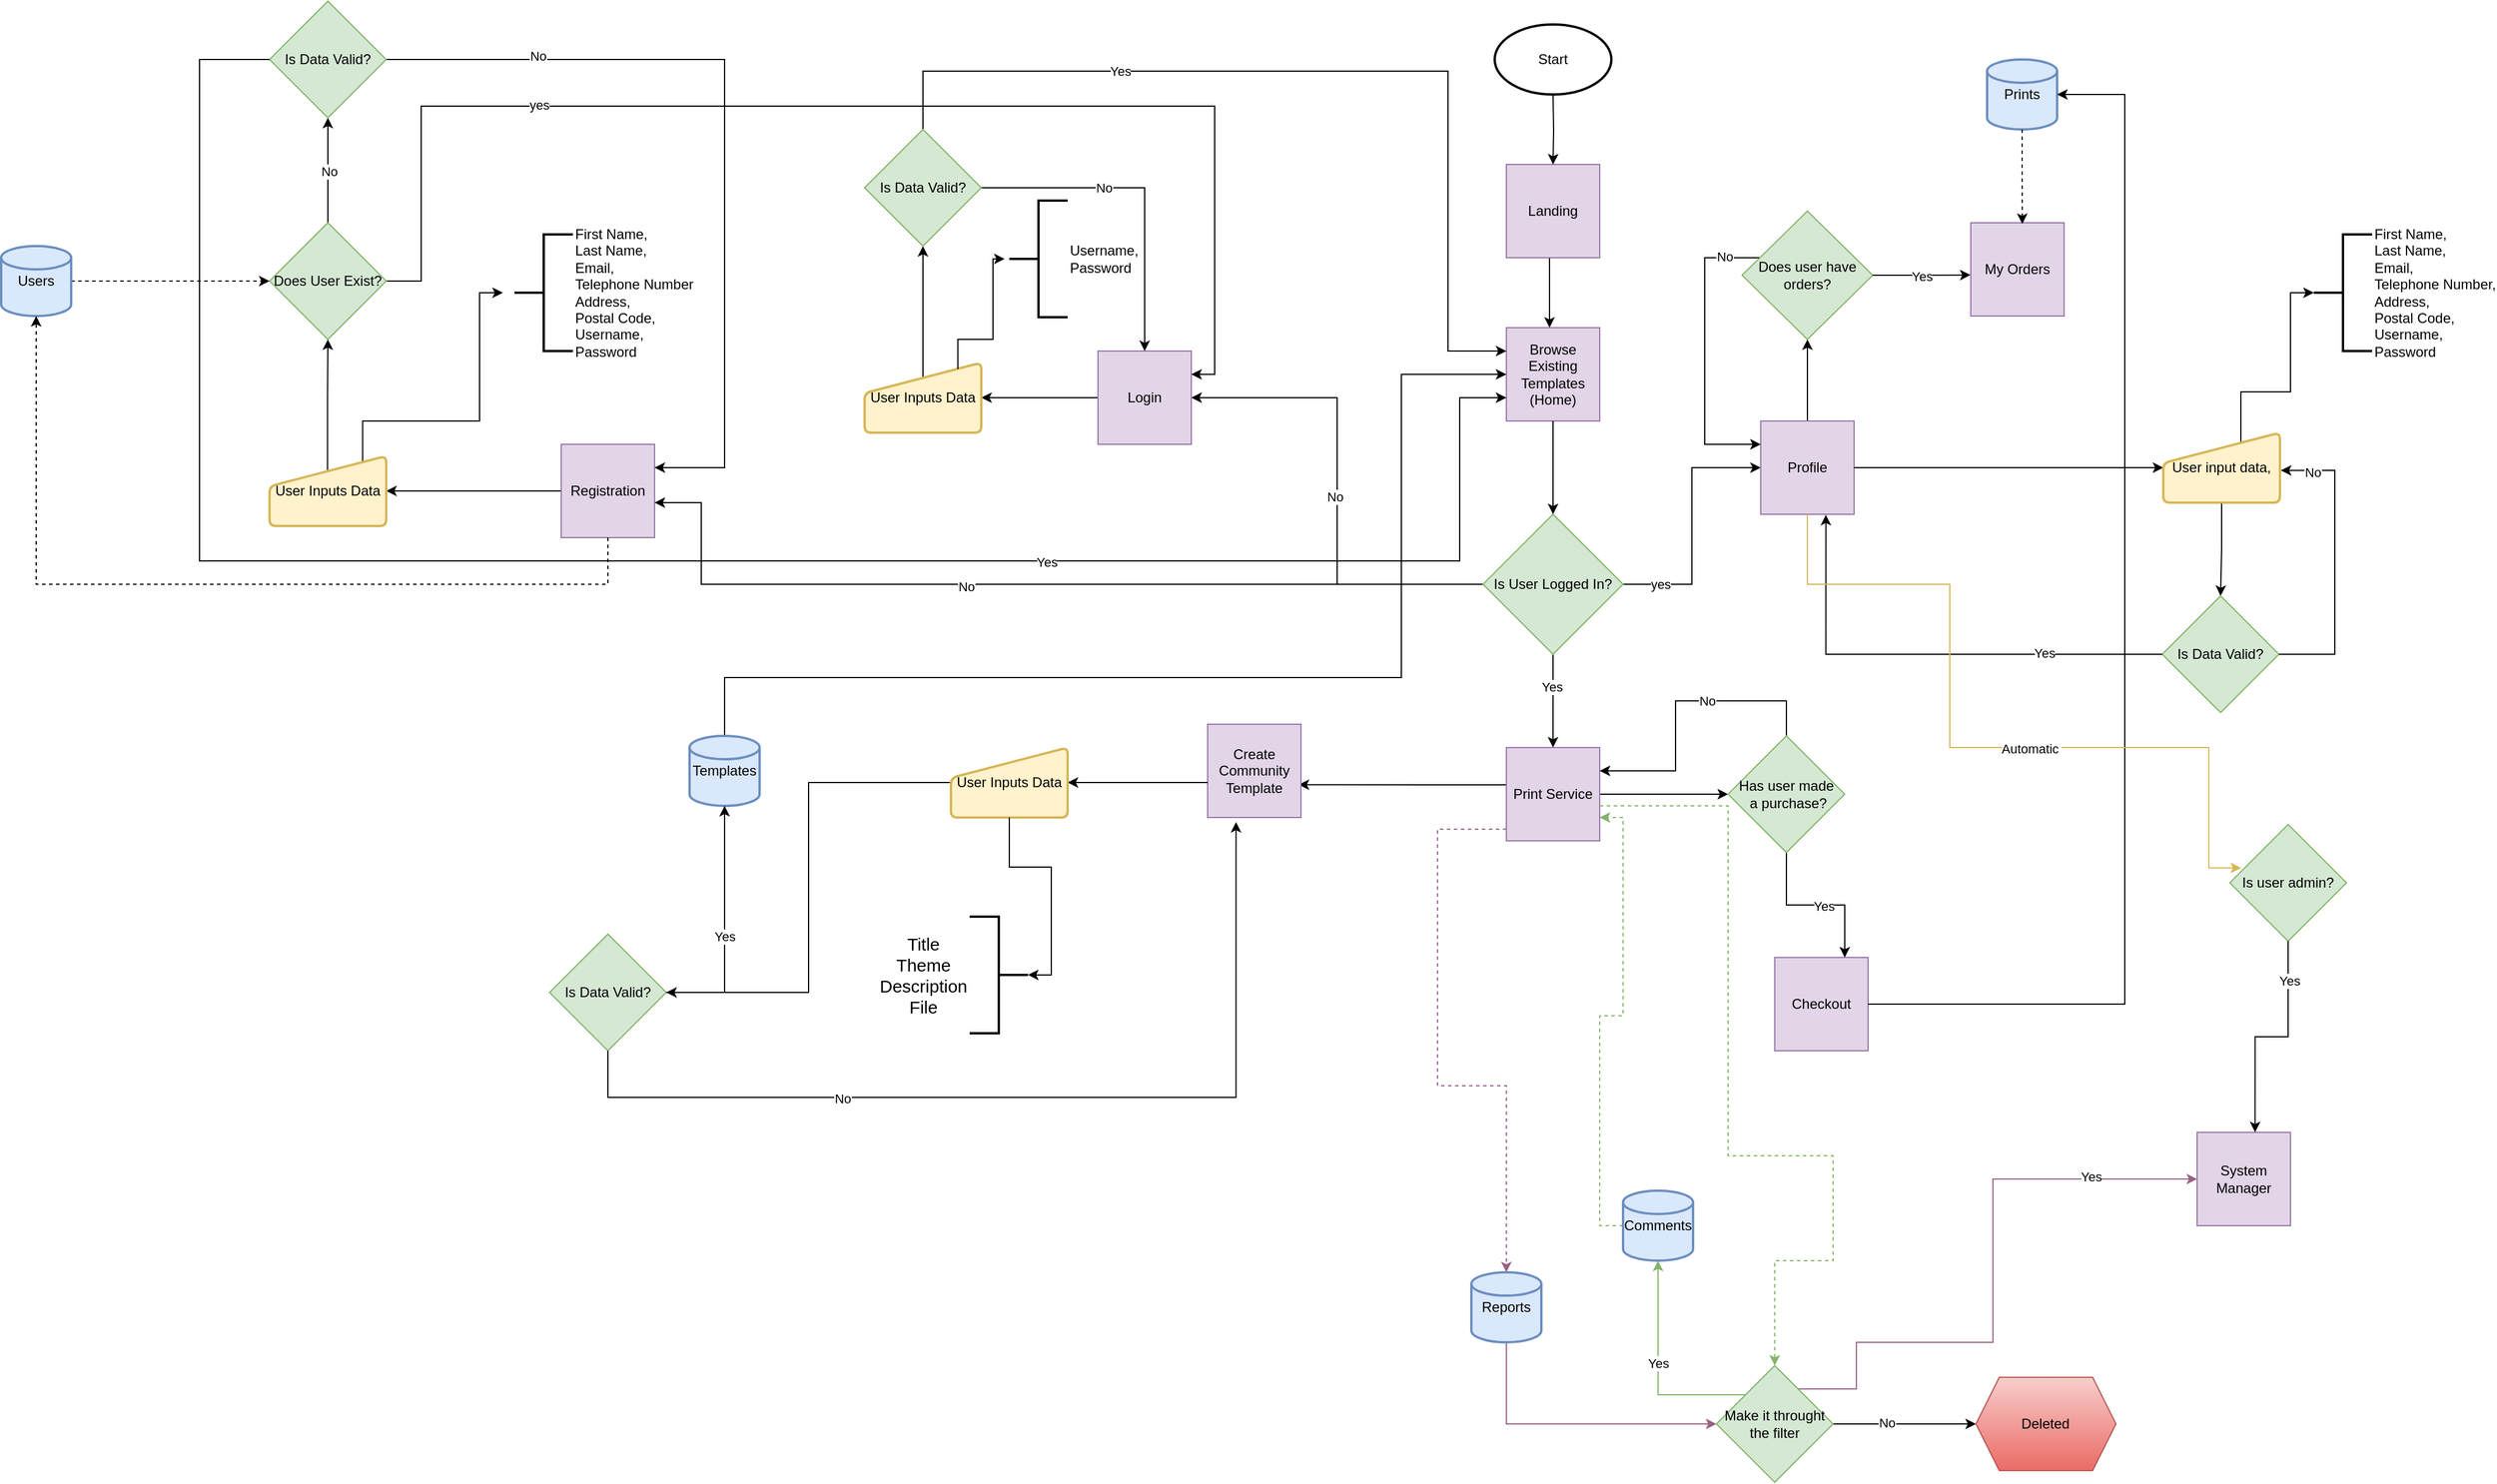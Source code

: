 <mxfile version="22.1.5" type="device">
  <diagram id="C5RBs43oDa-KdzZeNtuy" name="Page-1">
    <mxGraphModel dx="3267" dy="3691" grid="1" gridSize="10" guides="1" tooltips="1" connect="1" arrows="1" fold="1" page="1" pageScale="1" pageWidth="827" pageHeight="1169" math="0" shadow="0">
      <root>
        <mxCell id="WIyWlLk6GJQsqaUBKTNV-0" />
        <mxCell id="WIyWlLk6GJQsqaUBKTNV-1" parent="WIyWlLk6GJQsqaUBKTNV-0" />
        <mxCell id="k9ecfntfly3kaGO9GItZ-10" value="" style="endArrow=classic;html=1;rounded=0;" parent="WIyWlLk6GJQsqaUBKTNV-1" edge="1">
          <mxGeometry width="50" height="50" relative="1" as="geometry">
            <mxPoint x="667" y="-1440" as="sourcePoint" />
            <mxPoint x="667" y="-1380" as="targetPoint" />
          </mxGeometry>
        </mxCell>
        <mxCell id="LVA1VL4anGFoCZ9Vgksi-9" style="edgeStyle=orthogonalEdgeStyle;rounded=0;orthogonalLoop=1;jettySize=auto;html=1;entryX=1;entryY=0.5;entryDx=0;entryDy=0;" parent="WIyWlLk6GJQsqaUBKTNV-1" source="LVA1VL4anGFoCZ9Vgksi-0" target="LVA1VL4anGFoCZ9Vgksi-8" edge="1">
          <mxGeometry relative="1" as="geometry" />
        </mxCell>
        <mxCell id="LVA1VL4anGFoCZ9Vgksi-10" value="No" style="edgeLabel;html=1;align=center;verticalAlign=middle;resizable=0;points=[];" parent="LVA1VL4anGFoCZ9Vgksi-9" vertex="1" connectable="0">
          <mxGeometry x="-0.021" y="2" relative="1" as="geometry">
            <mxPoint as="offset" />
          </mxGeometry>
        </mxCell>
        <mxCell id="LVA1VL4anGFoCZ9Vgksi-19" style="edgeStyle=orthogonalEdgeStyle;rounded=0;orthogonalLoop=1;jettySize=auto;html=1;entryX=0.5;entryY=0;entryDx=0;entryDy=0;" parent="WIyWlLk6GJQsqaUBKTNV-1" source="LVA1VL4anGFoCZ9Vgksi-0" target="LVA1VL4anGFoCZ9Vgksi-18" edge="1">
          <mxGeometry relative="1" as="geometry" />
        </mxCell>
        <mxCell id="LVA1VL4anGFoCZ9Vgksi-20" value="Yes" style="edgeLabel;html=1;align=center;verticalAlign=middle;resizable=0;points=[];" parent="LVA1VL4anGFoCZ9Vgksi-19" vertex="1" connectable="0">
          <mxGeometry x="-0.299" y="-1" relative="1" as="geometry">
            <mxPoint as="offset" />
          </mxGeometry>
        </mxCell>
        <mxCell id="LVA1VL4anGFoCZ9Vgksi-58" style="edgeStyle=orthogonalEdgeStyle;rounded=0;orthogonalLoop=1;jettySize=auto;html=1;entryX=0;entryY=0.5;entryDx=0;entryDy=0;" parent="WIyWlLk6GJQsqaUBKTNV-1" source="LVA1VL4anGFoCZ9Vgksi-0" target="LVA1VL4anGFoCZ9Vgksi-26" edge="1">
          <mxGeometry relative="1" as="geometry" />
        </mxCell>
        <mxCell id="LVA1VL4anGFoCZ9Vgksi-59" value="yes" style="edgeLabel;html=1;align=center;verticalAlign=middle;resizable=0;points=[];" parent="LVA1VL4anGFoCZ9Vgksi-58" vertex="1" connectable="0">
          <mxGeometry x="-0.708" relative="1" as="geometry">
            <mxPoint as="offset" />
          </mxGeometry>
        </mxCell>
        <mxCell id="LVA1VL4anGFoCZ9Vgksi-0" value="Is User Logged In?" style="rhombus;whiteSpace=wrap;html=1;fillColor=#d5e8d4;strokeColor=#82b366;" parent="WIyWlLk6GJQsqaUBKTNV-1" vertex="1">
          <mxGeometry x="610" y="-1220" width="120" height="120" as="geometry" />
        </mxCell>
        <mxCell id="LVA1VL4anGFoCZ9Vgksi-1" value="Landing" style="whiteSpace=wrap;html=1;aspect=fixed;fillColor=#e1d5e7;strokeColor=#9673a6;" parent="WIyWlLk6GJQsqaUBKTNV-1" vertex="1">
          <mxGeometry x="630" y="-1520" width="80" height="80" as="geometry" />
        </mxCell>
        <mxCell id="LVA1VL4anGFoCZ9Vgksi-3" value="Browse Existing Templates&lt;br&gt;(Home)" style="whiteSpace=wrap;html=1;aspect=fixed;fillColor=#e1d5e7;strokeColor=#9673a6;" parent="WIyWlLk6GJQsqaUBKTNV-1" vertex="1">
          <mxGeometry x="630" y="-1380" width="80" height="80" as="geometry" />
        </mxCell>
        <mxCell id="LVA1VL4anGFoCZ9Vgksi-6" style="edgeStyle=orthogonalEdgeStyle;rounded=0;orthogonalLoop=1;jettySize=auto;html=1;entryX=0.5;entryY=0;entryDx=0;entryDy=0;" parent="WIyWlLk6GJQsqaUBKTNV-1" target="LVA1VL4anGFoCZ9Vgksi-1" edge="1">
          <mxGeometry relative="1" as="geometry">
            <mxPoint x="670" y="-1580.0" as="sourcePoint" />
          </mxGeometry>
        </mxCell>
        <mxCell id="LVA1VL4anGFoCZ9Vgksi-7" style="edgeStyle=orthogonalEdgeStyle;rounded=0;orthogonalLoop=1;jettySize=auto;html=1;entryX=0.5;entryY=0;entryDx=0;entryDy=0;" parent="WIyWlLk6GJQsqaUBKTNV-1" source="LVA1VL4anGFoCZ9Vgksi-3" target="LVA1VL4anGFoCZ9Vgksi-0" edge="1">
          <mxGeometry relative="1" as="geometry" />
        </mxCell>
        <mxCell id="LVA1VL4anGFoCZ9Vgksi-12" style="edgeStyle=orthogonalEdgeStyle;rounded=0;orthogonalLoop=1;jettySize=auto;html=1;entryX=1;entryY=0.5;entryDx=0;entryDy=0;" parent="WIyWlLk6GJQsqaUBKTNV-1" source="LVA1VL4anGFoCZ9Vgksi-8" target="LVA1VL4anGFoCZ9Vgksi-11" edge="1">
          <mxGeometry relative="1" as="geometry" />
        </mxCell>
        <mxCell id="LVA1VL4anGFoCZ9Vgksi-8" value="Login" style="whiteSpace=wrap;html=1;aspect=fixed;fillColor=#e1d5e7;strokeColor=#9673a6;" parent="WIyWlLk6GJQsqaUBKTNV-1" vertex="1">
          <mxGeometry x="280" y="-1360" width="80" height="80" as="geometry" />
        </mxCell>
        <mxCell id="LVA1VL4anGFoCZ9Vgksi-15" style="edgeStyle=orthogonalEdgeStyle;rounded=0;orthogonalLoop=1;jettySize=auto;html=1;entryX=0.5;entryY=1;entryDx=0;entryDy=0;exitX=0.5;exitY=0.211;exitDx=0;exitDy=0;exitPerimeter=0;" parent="WIyWlLk6GJQsqaUBKTNV-1" source="LVA1VL4anGFoCZ9Vgksi-11" target="LVA1VL4anGFoCZ9Vgksi-13" edge="1">
          <mxGeometry relative="1" as="geometry" />
        </mxCell>
        <mxCell id="LVA1VL4anGFoCZ9Vgksi-11" value="User Inputs Data" style="html=1;strokeWidth=2;shape=manualInput;whiteSpace=wrap;rounded=1;size=26;arcSize=11;fillColor=#fff2cc;strokeColor=#d6b656;" parent="WIyWlLk6GJQsqaUBKTNV-1" vertex="1">
          <mxGeometry x="80" y="-1350" width="100" height="60" as="geometry" />
        </mxCell>
        <mxCell id="LVA1VL4anGFoCZ9Vgksi-16" style="edgeStyle=orthogonalEdgeStyle;rounded=0;orthogonalLoop=1;jettySize=auto;html=1;entryX=0.5;entryY=0;entryDx=0;entryDy=0;" parent="WIyWlLk6GJQsqaUBKTNV-1" source="LVA1VL4anGFoCZ9Vgksi-13" target="LVA1VL4anGFoCZ9Vgksi-8" edge="1">
          <mxGeometry relative="1" as="geometry" />
        </mxCell>
        <mxCell id="LVA1VL4anGFoCZ9Vgksi-17" value="No" style="edgeLabel;html=1;align=center;verticalAlign=middle;resizable=0;points=[];" parent="LVA1VL4anGFoCZ9Vgksi-16" vertex="1" connectable="0">
          <mxGeometry x="-0.25" relative="1" as="geometry">
            <mxPoint as="offset" />
          </mxGeometry>
        </mxCell>
        <mxCell id="LVA1VL4anGFoCZ9Vgksi-33" style="edgeStyle=orthogonalEdgeStyle;rounded=0;orthogonalLoop=1;jettySize=auto;html=1;entryX=0;entryY=0.25;entryDx=0;entryDy=0;" parent="WIyWlLk6GJQsqaUBKTNV-1" source="LVA1VL4anGFoCZ9Vgksi-13" target="LVA1VL4anGFoCZ9Vgksi-3" edge="1">
          <mxGeometry relative="1" as="geometry">
            <mxPoint x="580" y="-1030" as="targetPoint" />
            <Array as="points">
              <mxPoint x="130" y="-1600" />
              <mxPoint x="580" y="-1600" />
              <mxPoint x="580" y="-1360" />
            </Array>
          </mxGeometry>
        </mxCell>
        <mxCell id="LVA1VL4anGFoCZ9Vgksi-35" value="Yes" style="edgeLabel;html=1;align=center;verticalAlign=middle;resizable=0;points=[];" parent="LVA1VL4anGFoCZ9Vgksi-33" vertex="1" connectable="0">
          <mxGeometry x="-0.445" relative="1" as="geometry">
            <mxPoint as="offset" />
          </mxGeometry>
        </mxCell>
        <mxCell id="LVA1VL4anGFoCZ9Vgksi-13" value="Is Data Valid?" style="rhombus;whiteSpace=wrap;html=1;fillColor=#d5e8d4;strokeColor=#82b366;" parent="WIyWlLk6GJQsqaUBKTNV-1" vertex="1">
          <mxGeometry x="80" y="-1550" width="100" height="100" as="geometry" />
        </mxCell>
        <mxCell id="LVA1VL4anGFoCZ9Vgksi-22" style="edgeStyle=orthogonalEdgeStyle;rounded=0;orthogonalLoop=1;jettySize=auto;html=1;entryX=0.975;entryY=0.648;entryDx=0;entryDy=0;entryPerimeter=0;" parent="WIyWlLk6GJQsqaUBKTNV-1" source="LVA1VL4anGFoCZ9Vgksi-18" target="LVA1VL4anGFoCZ9Vgksi-21" edge="1">
          <mxGeometry relative="1" as="geometry">
            <Array as="points">
              <mxPoint x="560" y="-988" />
              <mxPoint x="560" y="-988" />
            </Array>
          </mxGeometry>
        </mxCell>
        <mxCell id="LVA1VL4anGFoCZ9Vgksi-80" style="edgeStyle=orthogonalEdgeStyle;rounded=0;orthogonalLoop=1;jettySize=auto;html=1;entryX=0;entryY=0.5;entryDx=0;entryDy=0;" parent="WIyWlLk6GJQsqaUBKTNV-1" source="LVA1VL4anGFoCZ9Vgksi-18" target="LVA1VL4anGFoCZ9Vgksi-79" edge="1">
          <mxGeometry relative="1" as="geometry" />
        </mxCell>
        <mxCell id="LVA1VL4anGFoCZ9Vgksi-99" style="edgeStyle=orthogonalEdgeStyle;orthogonalLoop=1;jettySize=auto;html=1;rounded=0;dashed=1;entryX=0.5;entryY=0;entryDx=0;entryDy=0;entryPerimeter=0;fillColor=#e6d0de;gradientColor=#d5739d;strokeColor=#996185;" parent="WIyWlLk6GJQsqaUBKTNV-1" source="LVA1VL4anGFoCZ9Vgksi-18" edge="1" target="LVA1VL4anGFoCZ9Vgksi-100">
          <mxGeometry relative="1" as="geometry">
            <mxPoint x="740" y="-460" as="targetPoint" />
            <Array as="points">
              <mxPoint x="571" y="-950" />
              <mxPoint x="571" y="-730" />
              <mxPoint x="630" y="-730" />
            </Array>
          </mxGeometry>
        </mxCell>
        <mxCell id="LVA1VL4anGFoCZ9Vgksi-18" value="Print Service" style="whiteSpace=wrap;html=1;aspect=fixed;fillColor=#e1d5e7;strokeColor=#9673a6;" parent="WIyWlLk6GJQsqaUBKTNV-1" vertex="1">
          <mxGeometry x="630" y="-1020" width="80" height="80" as="geometry" />
        </mxCell>
        <mxCell id="LVA1VL4anGFoCZ9Vgksi-21" value="Create Community Template" style="whiteSpace=wrap;html=1;aspect=fixed;fillColor=#e1d5e7;strokeColor=#9673a6;" parent="WIyWlLk6GJQsqaUBKTNV-1" vertex="1">
          <mxGeometry x="374" y="-1040" width="80" height="80" as="geometry" />
        </mxCell>
        <mxCell id="LVA1VL4anGFoCZ9Vgksi-25" value="Checkout" style="whiteSpace=wrap;html=1;aspect=fixed;fillColor=#e1d5e7;strokeColor=#9673a6;" parent="WIyWlLk6GJQsqaUBKTNV-1" vertex="1">
          <mxGeometry x="860" y="-840" width="80" height="80" as="geometry" />
        </mxCell>
        <mxCell id="LVA1VL4anGFoCZ9Vgksi-66" style="edgeStyle=orthogonalEdgeStyle;rounded=0;orthogonalLoop=1;jettySize=auto;html=1;entryX=0.5;entryY=1;entryDx=0;entryDy=0;" parent="WIyWlLk6GJQsqaUBKTNV-1" source="LVA1VL4anGFoCZ9Vgksi-26" target="LVA1VL4anGFoCZ9Vgksi-65" edge="1">
          <mxGeometry relative="1" as="geometry" />
        </mxCell>
        <mxCell id="LVA1VL4anGFoCZ9Vgksi-26" value="Profile" style="whiteSpace=wrap;html=1;aspect=fixed;fillColor=#e1d5e7;strokeColor=#9673a6;" parent="WIyWlLk6GJQsqaUBKTNV-1" vertex="1">
          <mxGeometry x="848" y="-1300" width="80" height="80" as="geometry" />
        </mxCell>
        <mxCell id="LVA1VL4anGFoCZ9Vgksi-27" value="My Orders" style="whiteSpace=wrap;html=1;aspect=fixed;fillColor=#e1d5e7;strokeColor=#9673a6;" parent="WIyWlLk6GJQsqaUBKTNV-1" vertex="1">
          <mxGeometry x="1028.02" y="-1470" width="80" height="80" as="geometry" />
        </mxCell>
        <mxCell id="LVA1VL4anGFoCZ9Vgksi-37" value="Username,&lt;br&gt;Password" style="strokeWidth=2;html=1;shape=mxgraph.flowchart.annotation_2;align=left;labelPosition=right;pointerEvents=1;" parent="WIyWlLk6GJQsqaUBKTNV-1" vertex="1">
          <mxGeometry x="204" y="-1489" width="50" height="100" as="geometry" />
        </mxCell>
        <mxCell id="LVA1VL4anGFoCZ9Vgksi-39" style="edgeStyle=orthogonalEdgeStyle;rounded=0;orthogonalLoop=1;jettySize=auto;html=1;exitX=0.799;exitY=0.092;exitDx=0;exitDy=0;exitPerimeter=0;" parent="WIyWlLk6GJQsqaUBKTNV-1" source="LVA1VL4anGFoCZ9Vgksi-11" edge="1">
          <mxGeometry relative="1" as="geometry">
            <mxPoint x="200" y="-1439" as="targetPoint" />
            <Array as="points">
              <mxPoint x="160" y="-1370" />
              <mxPoint x="190" y="-1370" />
              <mxPoint x="190" y="-1439" />
            </Array>
          </mxGeometry>
        </mxCell>
        <mxCell id="LVA1VL4anGFoCZ9Vgksi-44" style="edgeStyle=orthogonalEdgeStyle;rounded=0;orthogonalLoop=1;jettySize=auto;html=1;entryX=1;entryY=0.5;entryDx=0;entryDy=0;" parent="WIyWlLk6GJQsqaUBKTNV-1" source="LVA1VL4anGFoCZ9Vgksi-42" target="LVA1VL4anGFoCZ9Vgksi-43" edge="1">
          <mxGeometry relative="1" as="geometry" />
        </mxCell>
        <mxCell id="LVA1VL4anGFoCZ9Vgksi-42" value="Registration" style="whiteSpace=wrap;html=1;aspect=fixed;fillColor=#e1d5e7;strokeColor=#9673a6;" parent="WIyWlLk6GJQsqaUBKTNV-1" vertex="1">
          <mxGeometry x="-180" y="-1280" width="80" height="80" as="geometry" />
        </mxCell>
        <mxCell id="LVA1VL4anGFoCZ9Vgksi-45" style="edgeStyle=orthogonalEdgeStyle;rounded=0;orthogonalLoop=1;jettySize=auto;html=1;exitX=0.497;exitY=0.199;exitDx=0;exitDy=0;exitPerimeter=0;" parent="WIyWlLk6GJQsqaUBKTNV-1" source="LVA1VL4anGFoCZ9Vgksi-43" edge="1">
          <mxGeometry relative="1" as="geometry">
            <mxPoint x="-380" y="-1370" as="targetPoint" />
          </mxGeometry>
        </mxCell>
        <mxCell id="LVA1VL4anGFoCZ9Vgksi-50" style="edgeStyle=orthogonalEdgeStyle;rounded=0;orthogonalLoop=1;jettySize=auto;html=1;exitX=0.798;exitY=0.095;exitDx=0;exitDy=0;exitPerimeter=0;" parent="WIyWlLk6GJQsqaUBKTNV-1" source="LVA1VL4anGFoCZ9Vgksi-43" edge="1">
          <mxGeometry relative="1" as="geometry">
            <mxPoint x="-230" y="-1410" as="targetPoint" />
            <Array as="points">
              <mxPoint x="-350" y="-1300" />
              <mxPoint x="-250" y="-1300" />
            </Array>
          </mxGeometry>
        </mxCell>
        <mxCell id="LVA1VL4anGFoCZ9Vgksi-43" value="User Inputs Data" style="html=1;strokeWidth=2;shape=manualInput;whiteSpace=wrap;rounded=1;size=26;arcSize=11;fillColor=#fff2cc;strokeColor=#d6b656;" parent="WIyWlLk6GJQsqaUBKTNV-1" vertex="1">
          <mxGeometry x="-430" y="-1270" width="100" height="60" as="geometry" />
        </mxCell>
        <mxCell id="LVA1VL4anGFoCZ9Vgksi-48" style="edgeStyle=orthogonalEdgeStyle;rounded=0;orthogonalLoop=1;jettySize=auto;html=1;entryX=0.5;entryY=1;entryDx=0;entryDy=0;" parent="WIyWlLk6GJQsqaUBKTNV-1" source="LVA1VL4anGFoCZ9Vgksi-46" target="LVA1VL4anGFoCZ9Vgksi-47" edge="1">
          <mxGeometry relative="1" as="geometry" />
        </mxCell>
        <mxCell id="LVA1VL4anGFoCZ9Vgksi-49" value="No" style="edgeLabel;html=1;align=center;verticalAlign=middle;resizable=0;points=[];" parent="LVA1VL4anGFoCZ9Vgksi-48" vertex="1" connectable="0">
          <mxGeometry x="-0.015" y="-1" relative="1" as="geometry">
            <mxPoint as="offset" />
          </mxGeometry>
        </mxCell>
        <mxCell id="LVA1VL4anGFoCZ9Vgksi-56" style="edgeStyle=orthogonalEdgeStyle;rounded=0;orthogonalLoop=1;jettySize=auto;html=1;entryX=1;entryY=0.25;entryDx=0;entryDy=0;" parent="WIyWlLk6GJQsqaUBKTNV-1" source="LVA1VL4anGFoCZ9Vgksi-46" target="LVA1VL4anGFoCZ9Vgksi-8" edge="1">
          <mxGeometry relative="1" as="geometry">
            <Array as="points">
              <mxPoint x="-300" y="-1420" />
              <mxPoint x="-300" y="-1570" />
              <mxPoint x="380" y="-1570" />
              <mxPoint x="380" y="-1340" />
            </Array>
          </mxGeometry>
        </mxCell>
        <mxCell id="LVA1VL4anGFoCZ9Vgksi-57" value="yes" style="edgeLabel;html=1;align=center;verticalAlign=middle;resizable=0;points=[];" parent="LVA1VL4anGFoCZ9Vgksi-56" vertex="1" connectable="0">
          <mxGeometry x="-0.494" y="1" relative="1" as="geometry">
            <mxPoint as="offset" />
          </mxGeometry>
        </mxCell>
        <mxCell id="LVA1VL4anGFoCZ9Vgksi-46" value="Does User Exist?" style="rhombus;whiteSpace=wrap;html=1;fillColor=#d5e8d4;strokeColor=#82b366;" parent="WIyWlLk6GJQsqaUBKTNV-1" vertex="1">
          <mxGeometry x="-430" y="-1470" width="100" height="100" as="geometry" />
        </mxCell>
        <mxCell id="LVA1VL4anGFoCZ9Vgksi-52" style="edgeStyle=orthogonalEdgeStyle;rounded=0;orthogonalLoop=1;jettySize=auto;html=1;entryX=1;entryY=0.25;entryDx=0;entryDy=0;" parent="WIyWlLk6GJQsqaUBKTNV-1" source="LVA1VL4anGFoCZ9Vgksi-47" target="LVA1VL4anGFoCZ9Vgksi-42" edge="1">
          <mxGeometry relative="1" as="geometry">
            <Array as="points">
              <mxPoint x="-40" y="-1610" />
              <mxPoint x="-40" y="-1260" />
            </Array>
          </mxGeometry>
        </mxCell>
        <mxCell id="LVA1VL4anGFoCZ9Vgksi-53" value="No" style="edgeLabel;html=1;align=center;verticalAlign=middle;resizable=0;points=[];" parent="LVA1VL4anGFoCZ9Vgksi-52" vertex="1" connectable="0">
          <mxGeometry x="-0.628" y="3" relative="1" as="geometry">
            <mxPoint as="offset" />
          </mxGeometry>
        </mxCell>
        <mxCell id="LVA1VL4anGFoCZ9Vgksi-47" value="Is Data Valid?" style="rhombus;whiteSpace=wrap;html=1;fillColor=#d5e8d4;strokeColor=#82b366;" parent="WIyWlLk6GJQsqaUBKTNV-1" vertex="1">
          <mxGeometry x="-430" y="-1660" width="100" height="100" as="geometry" />
        </mxCell>
        <mxCell id="LVA1VL4anGFoCZ9Vgksi-51" value="First Name,&lt;br&gt;Last Name,&lt;br&gt;Email,&lt;br&gt;Telephone Number&lt;br&gt;Address,&lt;br&gt;Postal Code,&lt;br&gt;Username,&lt;br&gt;Password" style="strokeWidth=2;html=1;shape=mxgraph.flowchart.annotation_2;align=left;labelPosition=right;pointerEvents=1;" parent="WIyWlLk6GJQsqaUBKTNV-1" vertex="1">
          <mxGeometry x="-220" y="-1460" width="50" height="100" as="geometry" />
        </mxCell>
        <mxCell id="LVA1VL4anGFoCZ9Vgksi-54" style="edgeStyle=orthogonalEdgeStyle;rounded=0;orthogonalLoop=1;jettySize=auto;html=1;entryX=0;entryY=0.75;entryDx=0;entryDy=0;" parent="WIyWlLk6GJQsqaUBKTNV-1" source="LVA1VL4anGFoCZ9Vgksi-47" target="LVA1VL4anGFoCZ9Vgksi-3" edge="1">
          <mxGeometry relative="1" as="geometry">
            <Array as="points">
              <mxPoint x="-490" y="-1610" />
              <mxPoint x="-490" y="-1180" />
              <mxPoint x="590" y="-1180" />
              <mxPoint x="590" y="-1320" />
            </Array>
          </mxGeometry>
        </mxCell>
        <mxCell id="LVA1VL4anGFoCZ9Vgksi-55" value="Yes" style="edgeLabel;html=1;align=center;verticalAlign=middle;resizable=0;points=[];" parent="LVA1VL4anGFoCZ9Vgksi-54" vertex="1" connectable="0">
          <mxGeometry x="0.388" y="-1" relative="1" as="geometry">
            <mxPoint x="1" as="offset" />
          </mxGeometry>
        </mxCell>
        <mxCell id="LVA1VL4anGFoCZ9Vgksi-61" style="edgeStyle=orthogonalEdgeStyle;rounded=0;orthogonalLoop=1;jettySize=auto;html=1;entryX=0;entryY=0.5;entryDx=0;entryDy=0;" parent="WIyWlLk6GJQsqaUBKTNV-1" source="LVA1VL4anGFoCZ9Vgksi-26" target="LVA1VL4anGFoCZ9Vgksi-63" edge="1">
          <mxGeometry relative="1" as="geometry">
            <mxPoint x="1024.52" y="-1260" as="targetPoint" />
          </mxGeometry>
        </mxCell>
        <mxCell id="LVA1VL4anGFoCZ9Vgksi-62" value="Start" style="strokeWidth=2;html=1;shape=mxgraph.flowchart.start_1;whiteSpace=wrap;" parent="WIyWlLk6GJQsqaUBKTNV-1" vertex="1">
          <mxGeometry x="620" y="-1640" width="100" height="60" as="geometry" />
        </mxCell>
        <mxCell id="LVA1VL4anGFoCZ9Vgksi-71" style="edgeStyle=orthogonalEdgeStyle;rounded=0;orthogonalLoop=1;jettySize=auto;html=1;entryX=0;entryY=0.5;entryDx=0;entryDy=0;entryPerimeter=0;exitX=0.665;exitY=0.132;exitDx=0;exitDy=0;exitPerimeter=0;" parent="WIyWlLk6GJQsqaUBKTNV-1" source="LVA1VL4anGFoCZ9Vgksi-63" target="LVA1VL4anGFoCZ9Vgksi-72" edge="1">
          <mxGeometry relative="1" as="geometry">
            <mxPoint x="1290" y="-1420" as="targetPoint" />
            <Array as="points">
              <mxPoint x="1260" y="-1325" />
              <mxPoint x="1302" y="-1325" />
              <mxPoint x="1302" y="-1410" />
            </Array>
          </mxGeometry>
        </mxCell>
        <mxCell id="LVA1VL4anGFoCZ9Vgksi-74" style="edgeStyle=orthogonalEdgeStyle;rounded=0;orthogonalLoop=1;jettySize=auto;html=1;" parent="WIyWlLk6GJQsqaUBKTNV-1" source="LVA1VL4anGFoCZ9Vgksi-63" target="LVA1VL4anGFoCZ9Vgksi-73" edge="1">
          <mxGeometry relative="1" as="geometry" />
        </mxCell>
        <mxCell id="LVA1VL4anGFoCZ9Vgksi-63" value="User input data," style="html=1;strokeWidth=2;shape=manualInput;whiteSpace=wrap;rounded=1;size=26;arcSize=11;fillColor=#fff2cc;strokeColor=#d6b656;" parent="WIyWlLk6GJQsqaUBKTNV-1" vertex="1">
          <mxGeometry x="1193" y="-1290" width="100" height="60" as="geometry" />
        </mxCell>
        <mxCell id="LVA1VL4anGFoCZ9Vgksi-67" style="edgeStyle=orthogonalEdgeStyle;rounded=0;orthogonalLoop=1;jettySize=auto;html=1;entryX=0;entryY=0.25;entryDx=0;entryDy=0;" parent="WIyWlLk6GJQsqaUBKTNV-1" source="LVA1VL4anGFoCZ9Vgksi-65" target="LVA1VL4anGFoCZ9Vgksi-26" edge="1">
          <mxGeometry relative="1" as="geometry">
            <Array as="points">
              <mxPoint x="800" y="-1440" />
              <mxPoint x="800" y="-1280" />
            </Array>
          </mxGeometry>
        </mxCell>
        <mxCell id="LVA1VL4anGFoCZ9Vgksi-68" value="No" style="edgeLabel;html=1;align=center;verticalAlign=middle;resizable=0;points=[];" parent="LVA1VL4anGFoCZ9Vgksi-67" vertex="1" connectable="0">
          <mxGeometry x="-0.757" y="-1" relative="1" as="geometry">
            <mxPoint as="offset" />
          </mxGeometry>
        </mxCell>
        <mxCell id="LVA1VL4anGFoCZ9Vgksi-65" value="Does user have orders?" style="rhombus;whiteSpace=wrap;html=1;fillColor=#d5e8d4;strokeColor=#82b366;" parent="WIyWlLk6GJQsqaUBKTNV-1" vertex="1">
          <mxGeometry x="832" y="-1480" width="112" height="110" as="geometry" />
        </mxCell>
        <mxCell id="LVA1VL4anGFoCZ9Vgksi-69" style="edgeStyle=orthogonalEdgeStyle;rounded=0;orthogonalLoop=1;jettySize=auto;html=1;entryX=-0.003;entryY=0.56;entryDx=0;entryDy=0;entryPerimeter=0;" parent="WIyWlLk6GJQsqaUBKTNV-1" source="LVA1VL4anGFoCZ9Vgksi-65" target="LVA1VL4anGFoCZ9Vgksi-27" edge="1">
          <mxGeometry relative="1" as="geometry" />
        </mxCell>
        <mxCell id="LVA1VL4anGFoCZ9Vgksi-70" value="Yes" style="edgeLabel;html=1;align=center;verticalAlign=middle;resizable=0;points=[];" parent="LVA1VL4anGFoCZ9Vgksi-69" vertex="1" connectable="0">
          <mxGeometry x="0.002" y="-1" relative="1" as="geometry">
            <mxPoint as="offset" />
          </mxGeometry>
        </mxCell>
        <mxCell id="LVA1VL4anGFoCZ9Vgksi-72" value="First Name,&lt;br&gt;Last Name,&lt;br&gt;Email,&lt;br&gt;Telephone Number,&lt;br&gt;Address,&lt;br&gt;Postal Code,&lt;br&gt;Username,&lt;br&gt;Password" style="strokeWidth=2;html=1;shape=mxgraph.flowchart.annotation_2;align=left;labelPosition=right;pointerEvents=1;" parent="WIyWlLk6GJQsqaUBKTNV-1" vertex="1">
          <mxGeometry x="1322" y="-1460" width="50" height="100" as="geometry" />
        </mxCell>
        <mxCell id="LVA1VL4anGFoCZ9Vgksi-73" value="Is Data Valid?" style="rhombus;whiteSpace=wrap;html=1;fillColor=#d5e8d4;strokeColor=#82b366;" parent="WIyWlLk6GJQsqaUBKTNV-1" vertex="1">
          <mxGeometry x="1192.12" y="-1150" width="100" height="100" as="geometry" />
        </mxCell>
        <mxCell id="LVA1VL4anGFoCZ9Vgksi-75" style="edgeStyle=orthogonalEdgeStyle;rounded=0;orthogonalLoop=1;jettySize=auto;html=1;entryX=1.008;entryY=0.539;entryDx=0;entryDy=0;entryPerimeter=0;" parent="WIyWlLk6GJQsqaUBKTNV-1" source="LVA1VL4anGFoCZ9Vgksi-73" target="LVA1VL4anGFoCZ9Vgksi-63" edge="1">
          <mxGeometry relative="1" as="geometry">
            <Array as="points">
              <mxPoint x="1340" y="-1100" />
              <mxPoint x="1340" y="-1258" />
            </Array>
          </mxGeometry>
        </mxCell>
        <mxCell id="LVA1VL4anGFoCZ9Vgksi-76" value="No" style="edgeLabel;html=1;align=center;verticalAlign=middle;resizable=0;points=[];" parent="LVA1VL4anGFoCZ9Vgksi-75" vertex="1" connectable="0">
          <mxGeometry x="0.782" y="1" relative="1" as="geometry">
            <mxPoint as="offset" />
          </mxGeometry>
        </mxCell>
        <mxCell id="LVA1VL4anGFoCZ9Vgksi-77" style="edgeStyle=orthogonalEdgeStyle;rounded=0;orthogonalLoop=1;jettySize=auto;html=1;entryX=0.698;entryY=1.006;entryDx=0;entryDy=0;entryPerimeter=0;" parent="WIyWlLk6GJQsqaUBKTNV-1" source="LVA1VL4anGFoCZ9Vgksi-73" target="LVA1VL4anGFoCZ9Vgksi-26" edge="1">
          <mxGeometry relative="1" as="geometry" />
        </mxCell>
        <mxCell id="LVA1VL4anGFoCZ9Vgksi-78" value="Yes" style="edgeLabel;html=1;align=center;verticalAlign=middle;resizable=0;points=[];" parent="LVA1VL4anGFoCZ9Vgksi-77" vertex="1" connectable="0">
          <mxGeometry x="-0.504" y="-1" relative="1" as="geometry">
            <mxPoint as="offset" />
          </mxGeometry>
        </mxCell>
        <mxCell id="LVA1VL4anGFoCZ9Vgksi-81" style="edgeStyle=orthogonalEdgeStyle;rounded=0;orthogonalLoop=1;jettySize=auto;html=1;entryX=0.75;entryY=0;entryDx=0;entryDy=0;" parent="WIyWlLk6GJQsqaUBKTNV-1" source="LVA1VL4anGFoCZ9Vgksi-79" target="LVA1VL4anGFoCZ9Vgksi-25" edge="1">
          <mxGeometry relative="1" as="geometry" />
        </mxCell>
        <mxCell id="LVA1VL4anGFoCZ9Vgksi-82" value="Yes" style="edgeLabel;html=1;align=center;verticalAlign=middle;resizable=0;points=[];" parent="LVA1VL4anGFoCZ9Vgksi-81" vertex="1" connectable="0">
          <mxGeometry x="0.1" y="-1" relative="1" as="geometry">
            <mxPoint as="offset" />
          </mxGeometry>
        </mxCell>
        <mxCell id="LVA1VL4anGFoCZ9Vgksi-83" style="edgeStyle=orthogonalEdgeStyle;rounded=0;orthogonalLoop=1;jettySize=auto;html=1;entryX=1;entryY=0.25;entryDx=0;entryDy=0;" parent="WIyWlLk6GJQsqaUBKTNV-1" source="LVA1VL4anGFoCZ9Vgksi-79" target="LVA1VL4anGFoCZ9Vgksi-18" edge="1">
          <mxGeometry relative="1" as="geometry">
            <Array as="points">
              <mxPoint x="870" y="-1060" />
              <mxPoint x="775" y="-1060" />
              <mxPoint x="775" y="-1000" />
            </Array>
          </mxGeometry>
        </mxCell>
        <mxCell id="LVA1VL4anGFoCZ9Vgksi-84" value="No" style="edgeLabel;html=1;align=center;verticalAlign=middle;resizable=0;points=[];" parent="LVA1VL4anGFoCZ9Vgksi-83" vertex="1" connectable="0">
          <mxGeometry x="-0.212" relative="1" as="geometry">
            <mxPoint as="offset" />
          </mxGeometry>
        </mxCell>
        <mxCell id="LVA1VL4anGFoCZ9Vgksi-79" value="Has user made&lt;br&gt;&amp;nbsp;a purchase?" style="rhombus;whiteSpace=wrap;html=1;fillColor=#d5e8d4;strokeColor=#82b366;" parent="WIyWlLk6GJQsqaUBKTNV-1" vertex="1">
          <mxGeometry x="820" y="-1030" width="100" height="100" as="geometry" />
        </mxCell>
        <mxCell id="LVA1VL4anGFoCZ9Vgksi-86" style="edgeStyle=orthogonalEdgeStyle;rounded=0;orthogonalLoop=1;jettySize=auto;html=1;entryX=0;entryY=0.5;entryDx=0;entryDy=0;dashed=1;" parent="WIyWlLk6GJQsqaUBKTNV-1" source="LVA1VL4anGFoCZ9Vgksi-85" target="LVA1VL4anGFoCZ9Vgksi-46" edge="1">
          <mxGeometry relative="1" as="geometry" />
        </mxCell>
        <mxCell id="LVA1VL4anGFoCZ9Vgksi-85" value="Users" style="strokeWidth=2;html=1;shape=mxgraph.flowchart.database;whiteSpace=wrap;fillColor=#dae8fc;strokeColor=#6c8ebf;" parent="WIyWlLk6GJQsqaUBKTNV-1" vertex="1">
          <mxGeometry x="-660" y="-1450" width="60" height="60" as="geometry" />
        </mxCell>
        <mxCell id="LVA1VL4anGFoCZ9Vgksi-87" value="Prints" style="strokeWidth=2;html=1;shape=mxgraph.flowchart.database;whiteSpace=wrap;fillColor=#dae8fc;strokeColor=#6c8ebf;" parent="WIyWlLk6GJQsqaUBKTNV-1" vertex="1">
          <mxGeometry x="1042" y="-1610" width="60" height="60" as="geometry" />
        </mxCell>
        <mxCell id="LVA1VL4anGFoCZ9Vgksi-88" style="edgeStyle=orthogonalEdgeStyle;rounded=0;orthogonalLoop=1;jettySize=auto;html=1;entryX=0.552;entryY=0.013;entryDx=0;entryDy=0;entryPerimeter=0;dashed=1;" parent="WIyWlLk6GJQsqaUBKTNV-1" source="LVA1VL4anGFoCZ9Vgksi-87" target="LVA1VL4anGFoCZ9Vgksi-27" edge="1">
          <mxGeometry relative="1" as="geometry" />
        </mxCell>
        <mxCell id="Kkr6p6qzVswcM8IEYo6j-0" style="edgeStyle=orthogonalEdgeStyle;rounded=0;orthogonalLoop=1;jettySize=auto;html=1;entryX=0;entryY=0.5;entryDx=0;entryDy=0;exitX=0.5;exitY=0;exitDx=0;exitDy=0;exitPerimeter=0;" parent="WIyWlLk6GJQsqaUBKTNV-1" source="LVA1VL4anGFoCZ9Vgksi-89" target="LVA1VL4anGFoCZ9Vgksi-3" edge="1">
          <mxGeometry relative="1" as="geometry">
            <Array as="points">
              <mxPoint x="-40" y="-1080" />
              <mxPoint x="540" y="-1080" />
              <mxPoint x="540" y="-1340" />
            </Array>
          </mxGeometry>
        </mxCell>
        <mxCell id="LVA1VL4anGFoCZ9Vgksi-89" value="Templates" style="strokeWidth=2;html=1;shape=mxgraph.flowchart.database;whiteSpace=wrap;fillColor=#dae8fc;strokeColor=#6c8ebf;" parent="WIyWlLk6GJQsqaUBKTNV-1" vertex="1">
          <mxGeometry x="-70" y="-1030" width="60" height="60" as="geometry" />
        </mxCell>
        <mxCell id="LVA1VL4anGFoCZ9Vgksi-91" style="edgeStyle=orthogonalEdgeStyle;rounded=0;orthogonalLoop=1;jettySize=auto;html=1;entryX=1;entryY=0.5;entryDx=0;entryDy=0;" parent="WIyWlLk6GJQsqaUBKTNV-1" source="LVA1VL4anGFoCZ9Vgksi-21" target="TZek9zEbQfjgXyomxSv3-2" edge="1">
          <mxGeometry relative="1" as="geometry">
            <Array as="points">
              <mxPoint x="390" y="-990" />
            </Array>
            <mxPoint x="350" y="-1030" as="targetPoint" />
          </mxGeometry>
        </mxCell>
        <mxCell id="LVA1VL4anGFoCZ9Vgksi-92" style="edgeStyle=orthogonalEdgeStyle;rounded=0;orthogonalLoop=1;jettySize=auto;html=1;entryX=0.5;entryY=1;entryDx=0;entryDy=0;entryPerimeter=0;dashed=1;" parent="WIyWlLk6GJQsqaUBKTNV-1" source="LVA1VL4anGFoCZ9Vgksi-42" target="LVA1VL4anGFoCZ9Vgksi-85" edge="1">
          <mxGeometry relative="1" as="geometry">
            <Array as="points">
              <mxPoint x="-140" y="-1160" />
              <mxPoint x="-630" y="-1160" />
            </Array>
          </mxGeometry>
        </mxCell>
        <mxCell id="LVA1VL4anGFoCZ9Vgksi-93" style="edgeStyle=orthogonalEdgeStyle;rounded=0;orthogonalLoop=1;jettySize=auto;html=1;entryX=1;entryY=0.5;entryDx=0;entryDy=0;entryPerimeter=0;" parent="WIyWlLk6GJQsqaUBKTNV-1" source="LVA1VL4anGFoCZ9Vgksi-25" target="LVA1VL4anGFoCZ9Vgksi-87" edge="1">
          <mxGeometry relative="1" as="geometry">
            <Array as="points">
              <mxPoint x="1160" y="-800" />
              <mxPoint x="1160" y="-1580" />
            </Array>
          </mxGeometry>
        </mxCell>
        <mxCell id="LVA1VL4anGFoCZ9Vgksi-96" style="edgeStyle=orthogonalEdgeStyle;rounded=0;orthogonalLoop=1;jettySize=auto;html=1;entryX=1;entryY=0.75;entryDx=0;entryDy=0;dashed=1;fillColor=#d5e8d4;gradientColor=#97d077;strokeColor=#82b366;" parent="WIyWlLk6GJQsqaUBKTNV-1" source="LVA1VL4anGFoCZ9Vgksi-94" target="LVA1VL4anGFoCZ9Vgksi-18" edge="1">
          <mxGeometry relative="1" as="geometry" />
        </mxCell>
        <mxCell id="LVA1VL4anGFoCZ9Vgksi-94" value="Comments" style="strokeWidth=2;html=1;shape=mxgraph.flowchart.database;whiteSpace=wrap;fillColor=#dae8fc;strokeColor=#6c8ebf;" parent="WIyWlLk6GJQsqaUBKTNV-1" vertex="1">
          <mxGeometry x="730" y="-640" width="60" height="60" as="geometry" />
        </mxCell>
        <mxCell id="TZek9zEbQfjgXyomxSv3-21" style="edgeStyle=orthogonalEdgeStyle;rounded=0;orthogonalLoop=1;jettySize=auto;html=1;entryX=0;entryY=0.5;entryDx=0;entryDy=0;fillColor=#e6d0de;gradientColor=#d5739d;strokeColor=#996185;" edge="1" parent="WIyWlLk6GJQsqaUBKTNV-1" source="LVA1VL4anGFoCZ9Vgksi-100" target="TZek9zEbQfjgXyomxSv3-17">
          <mxGeometry relative="1" as="geometry">
            <Array as="points">
              <mxPoint x="630" y="-440" />
            </Array>
          </mxGeometry>
        </mxCell>
        <mxCell id="LVA1VL4anGFoCZ9Vgksi-100" value="Reports" style="strokeWidth=2;html=1;shape=mxgraph.flowchart.database;whiteSpace=wrap;fillColor=#dae8fc;strokeColor=#6c8ebf;" parent="WIyWlLk6GJQsqaUBKTNV-1" vertex="1">
          <mxGeometry x="600" y="-570" width="60" height="60" as="geometry" />
        </mxCell>
        <mxCell id="LVA1VL4anGFoCZ9Vgksi-101" style="edgeStyle=orthogonalEdgeStyle;rounded=0;orthogonalLoop=1;jettySize=auto;html=1;dashed=1;fillColor=#d5e8d4;gradientColor=#97d077;strokeColor=#82b366;" parent="WIyWlLk6GJQsqaUBKTNV-1" source="LVA1VL4anGFoCZ9Vgksi-18" edge="1" target="TZek9zEbQfjgXyomxSv3-17">
          <mxGeometry relative="1" as="geometry">
            <mxPoint x="910" y="-640" as="targetPoint" />
            <Array as="points">
              <mxPoint x="820" y="-970" />
              <mxPoint x="820" y="-670" />
              <mxPoint x="910" y="-670" />
              <mxPoint x="910" y="-580" />
              <mxPoint x="860" y="-580" />
            </Array>
          </mxGeometry>
        </mxCell>
        <mxCell id="TZek9zEbQfjgXyomxSv3-0" style="edgeStyle=orthogonalEdgeStyle;rounded=0;orthogonalLoop=1;jettySize=auto;html=1;entryX=1;entryY=0.625;entryDx=0;entryDy=0;entryPerimeter=0;" edge="1" parent="WIyWlLk6GJQsqaUBKTNV-1">
          <mxGeometry relative="1" as="geometry">
            <mxPoint x="490" y="-1160" as="sourcePoint" />
            <mxPoint x="-100" y="-1230" as="targetPoint" />
            <Array as="points">
              <mxPoint x="-60" y="-1160" />
              <mxPoint x="-60" y="-1230" />
            </Array>
          </mxGeometry>
        </mxCell>
        <mxCell id="TZek9zEbQfjgXyomxSv3-1" value="No" style="edgeLabel;html=1;align=center;verticalAlign=middle;resizable=0;points=[];" vertex="1" connectable="0" parent="TZek9zEbQfjgXyomxSv3-0">
          <mxGeometry x="-0.021" y="2" relative="1" as="geometry">
            <mxPoint as="offset" />
          </mxGeometry>
        </mxCell>
        <mxCell id="TZek9zEbQfjgXyomxSv3-3" style="edgeStyle=orthogonalEdgeStyle;rounded=0;orthogonalLoop=1;jettySize=auto;html=1;entryX=1;entryY=0.5;entryDx=0;entryDy=0;" edge="1" parent="WIyWlLk6GJQsqaUBKTNV-1" source="TZek9zEbQfjgXyomxSv3-2" target="TZek9zEbQfjgXyomxSv3-11">
          <mxGeometry relative="1" as="geometry">
            <mxPoint x="190" y="-1020" as="targetPoint" />
          </mxGeometry>
        </mxCell>
        <mxCell id="TZek9zEbQfjgXyomxSv3-2" value="User Inputs Data" style="html=1;strokeWidth=2;shape=manualInput;whiteSpace=wrap;rounded=1;size=26;arcSize=11;fillColor=#fff2cc;strokeColor=#d6b656;" vertex="1" parent="WIyWlLk6GJQsqaUBKTNV-1">
          <mxGeometry x="154" y="-1020" width="100" height="60" as="geometry" />
        </mxCell>
        <mxCell id="TZek9zEbQfjgXyomxSv3-7" value="" style="strokeWidth=2;html=1;shape=mxgraph.flowchart.annotation_2;align=left;labelPosition=right;pointerEvents=1;rotation=-180;" vertex="1" parent="WIyWlLk6GJQsqaUBKTNV-1">
          <mxGeometry x="170" y="-875" width="50" height="100" as="geometry" />
        </mxCell>
        <mxCell id="TZek9zEbQfjgXyomxSv3-9" value="&lt;font style=&quot;font-size: 15px;&quot;&gt;Title&lt;br&gt;Theme&lt;br&gt;Description&lt;br&gt;File&lt;/font&gt;" style="text;html=1;align=center;verticalAlign=middle;resizable=0;points=[];autosize=1;strokeColor=none;fillColor=none;" vertex="1" parent="WIyWlLk6GJQsqaUBKTNV-1">
          <mxGeometry x="80" y="-870" width="100" height="90" as="geometry" />
        </mxCell>
        <mxCell id="TZek9zEbQfjgXyomxSv3-10" style="edgeStyle=orthogonalEdgeStyle;rounded=0;orthogonalLoop=1;jettySize=auto;html=1;entryX=0;entryY=0.5;entryDx=0;entryDy=0;entryPerimeter=0;" edge="1" parent="WIyWlLk6GJQsqaUBKTNV-1" source="TZek9zEbQfjgXyomxSv3-2" target="TZek9zEbQfjgXyomxSv3-7">
          <mxGeometry relative="1" as="geometry" />
        </mxCell>
        <mxCell id="TZek9zEbQfjgXyomxSv3-11" value="Is Data Valid?" style="rhombus;whiteSpace=wrap;html=1;fillColor=#d5e8d4;strokeColor=#82b366;" vertex="1" parent="WIyWlLk6GJQsqaUBKTNV-1">
          <mxGeometry x="-190" y="-860" width="100" height="100" as="geometry" />
        </mxCell>
        <mxCell id="TZek9zEbQfjgXyomxSv3-12" style="edgeStyle=orthogonalEdgeStyle;rounded=0;orthogonalLoop=1;jettySize=auto;html=1;entryX=0.5;entryY=1;entryDx=0;entryDy=0;entryPerimeter=0;" edge="1" parent="WIyWlLk6GJQsqaUBKTNV-1" source="TZek9zEbQfjgXyomxSv3-11" target="LVA1VL4anGFoCZ9Vgksi-89">
          <mxGeometry relative="1" as="geometry" />
        </mxCell>
        <mxCell id="TZek9zEbQfjgXyomxSv3-13" value="Yes" style="edgeLabel;html=1;align=center;verticalAlign=middle;resizable=0;points=[];" vertex="1" connectable="0" parent="TZek9zEbQfjgXyomxSv3-12">
          <mxGeometry x="-0.061" relative="1" as="geometry">
            <mxPoint as="offset" />
          </mxGeometry>
        </mxCell>
        <mxCell id="TZek9zEbQfjgXyomxSv3-14" style="edgeStyle=orthogonalEdgeStyle;rounded=0;orthogonalLoop=1;jettySize=auto;html=1;entryX=0.304;entryY=1.048;entryDx=0;entryDy=0;entryPerimeter=0;" edge="1" parent="WIyWlLk6GJQsqaUBKTNV-1" source="TZek9zEbQfjgXyomxSv3-11" target="LVA1VL4anGFoCZ9Vgksi-21">
          <mxGeometry relative="1" as="geometry">
            <Array as="points">
              <mxPoint x="10" y="-720" />
              <mxPoint x="474" y="-720" />
            </Array>
          </mxGeometry>
        </mxCell>
        <mxCell id="TZek9zEbQfjgXyomxSv3-15" value="No" style="edgeLabel;html=1;align=center;verticalAlign=middle;resizable=0;points=[];" vertex="1" connectable="0" parent="TZek9zEbQfjgXyomxSv3-14">
          <mxGeometry x="-0.41" y="-1" relative="1" as="geometry">
            <mxPoint as="offset" />
          </mxGeometry>
        </mxCell>
        <mxCell id="TZek9zEbQfjgXyomxSv3-19" style="edgeStyle=orthogonalEdgeStyle;rounded=0;orthogonalLoop=1;jettySize=auto;html=1;entryX=0;entryY=0.5;entryDx=0;entryDy=0;" edge="1" parent="WIyWlLk6GJQsqaUBKTNV-1" source="TZek9zEbQfjgXyomxSv3-17" target="TZek9zEbQfjgXyomxSv3-18">
          <mxGeometry relative="1" as="geometry" />
        </mxCell>
        <mxCell id="TZek9zEbQfjgXyomxSv3-20" value="No" style="edgeLabel;html=1;align=center;verticalAlign=middle;resizable=0;points=[];" vertex="1" connectable="0" parent="TZek9zEbQfjgXyomxSv3-19">
          <mxGeometry x="-0.258" y="1" relative="1" as="geometry">
            <mxPoint as="offset" />
          </mxGeometry>
        </mxCell>
        <mxCell id="TZek9zEbQfjgXyomxSv3-26" style="edgeStyle=orthogonalEdgeStyle;rounded=0;orthogonalLoop=1;jettySize=auto;html=1;entryX=0;entryY=0.5;entryDx=0;entryDy=0;fillColor=#e6d0de;gradientColor=#d5739d;strokeColor=#996185;" edge="1" parent="WIyWlLk6GJQsqaUBKTNV-1" source="TZek9zEbQfjgXyomxSv3-17" target="TZek9zEbQfjgXyomxSv3-25">
          <mxGeometry relative="1" as="geometry">
            <Array as="points">
              <mxPoint x="930" y="-470" />
              <mxPoint x="930" y="-510" />
              <mxPoint x="1047" y="-510" />
              <mxPoint x="1047" y="-650" />
            </Array>
          </mxGeometry>
        </mxCell>
        <mxCell id="TZek9zEbQfjgXyomxSv3-27" value="Yes" style="edgeLabel;html=1;align=center;verticalAlign=middle;resizable=0;points=[];" vertex="1" connectable="0" parent="TZek9zEbQfjgXyomxSv3-26">
          <mxGeometry x="0.65" y="2" relative="1" as="geometry">
            <mxPoint as="offset" />
          </mxGeometry>
        </mxCell>
        <mxCell id="TZek9zEbQfjgXyomxSv3-17" value="Make it throught the filter" style="rhombus;whiteSpace=wrap;html=1;fillColor=#d5e8d4;strokeColor=#82b366;" vertex="1" parent="WIyWlLk6GJQsqaUBKTNV-1">
          <mxGeometry x="810.0" y="-490" width="100" height="100" as="geometry" />
        </mxCell>
        <mxCell id="TZek9zEbQfjgXyomxSv3-18" value="Deleted" style="shape=hexagon;perimeter=hexagonPerimeter2;whiteSpace=wrap;html=1;fixedSize=1;fillColor=#f8cecc;strokeColor=#b85450;gradientColor=#ea6b66;" vertex="1" parent="WIyWlLk6GJQsqaUBKTNV-1">
          <mxGeometry x="1032.45" y="-480" width="120" height="80" as="geometry" />
        </mxCell>
        <mxCell id="TZek9zEbQfjgXyomxSv3-23" style="edgeStyle=orthogonalEdgeStyle;rounded=0;orthogonalLoop=1;jettySize=auto;html=1;exitX=0;exitY=0;exitDx=0;exitDy=0;entryX=0.5;entryY=1;entryDx=0;entryDy=0;entryPerimeter=0;fillColor=#d5e8d4;gradientColor=#97d077;strokeColor=#82b366;" edge="1" parent="WIyWlLk6GJQsqaUBKTNV-1" source="TZek9zEbQfjgXyomxSv3-17" target="LVA1VL4anGFoCZ9Vgksi-94">
          <mxGeometry relative="1" as="geometry" />
        </mxCell>
        <mxCell id="TZek9zEbQfjgXyomxSv3-24" value="Yes" style="edgeLabel;html=1;align=center;verticalAlign=middle;resizable=0;points=[];" vertex="1" connectable="0" parent="TZek9zEbQfjgXyomxSv3-23">
          <mxGeometry x="0.081" relative="1" as="geometry">
            <mxPoint as="offset" />
          </mxGeometry>
        </mxCell>
        <mxCell id="TZek9zEbQfjgXyomxSv3-25" value="System Manager" style="whiteSpace=wrap;html=1;aspect=fixed;fillColor=#e1d5e7;strokeColor=#9673a6;" vertex="1" parent="WIyWlLk6GJQsqaUBKTNV-1">
          <mxGeometry x="1222" y="-690" width="80" height="80" as="geometry" />
        </mxCell>
        <mxCell id="TZek9zEbQfjgXyomxSv3-28" value="Is user admin?" style="rhombus;whiteSpace=wrap;html=1;fillColor=#d5e8d4;strokeColor=#82b366;" vertex="1" parent="WIyWlLk6GJQsqaUBKTNV-1">
          <mxGeometry x="1250" y="-954" width="100" height="100" as="geometry" />
        </mxCell>
        <mxCell id="TZek9zEbQfjgXyomxSv3-29" style="edgeStyle=orthogonalEdgeStyle;rounded=0;orthogonalLoop=1;jettySize=auto;html=1;entryX=0.097;entryY=0.373;entryDx=0;entryDy=0;entryPerimeter=0;fillColor=#fff2cc;gradientColor=#ffd966;strokeColor=#d6b656;" edge="1" parent="WIyWlLk6GJQsqaUBKTNV-1" source="LVA1VL4anGFoCZ9Vgksi-26" target="TZek9zEbQfjgXyomxSv3-28">
          <mxGeometry relative="1" as="geometry">
            <Array as="points">
              <mxPoint x="888" y="-1160" />
              <mxPoint x="1010" y="-1160" />
              <mxPoint x="1010" y="-1020" />
              <mxPoint x="1232" y="-1020" />
            </Array>
          </mxGeometry>
        </mxCell>
        <mxCell id="TZek9zEbQfjgXyomxSv3-32" value="Automatic&amp;nbsp;" style="edgeLabel;html=1;align=center;verticalAlign=middle;resizable=0;points=[];" vertex="1" connectable="0" parent="TZek9zEbQfjgXyomxSv3-29">
          <mxGeometry x="0.162" y="-1" relative="1" as="geometry">
            <mxPoint as="offset" />
          </mxGeometry>
        </mxCell>
        <mxCell id="TZek9zEbQfjgXyomxSv3-30" style="edgeStyle=orthogonalEdgeStyle;rounded=0;orthogonalLoop=1;jettySize=auto;html=1;entryX=0.621;entryY=-0.002;entryDx=0;entryDy=0;entryPerimeter=0;" edge="1" parent="WIyWlLk6GJQsqaUBKTNV-1" source="TZek9zEbQfjgXyomxSv3-28" target="TZek9zEbQfjgXyomxSv3-25">
          <mxGeometry relative="1" as="geometry" />
        </mxCell>
        <mxCell id="TZek9zEbQfjgXyomxSv3-31" value="Yes" style="edgeLabel;html=1;align=center;verticalAlign=middle;resizable=0;points=[];" vertex="1" connectable="0" parent="TZek9zEbQfjgXyomxSv3-30">
          <mxGeometry x="-0.648" y="1" relative="1" as="geometry">
            <mxPoint as="offset" />
          </mxGeometry>
        </mxCell>
      </root>
    </mxGraphModel>
  </diagram>
</mxfile>
